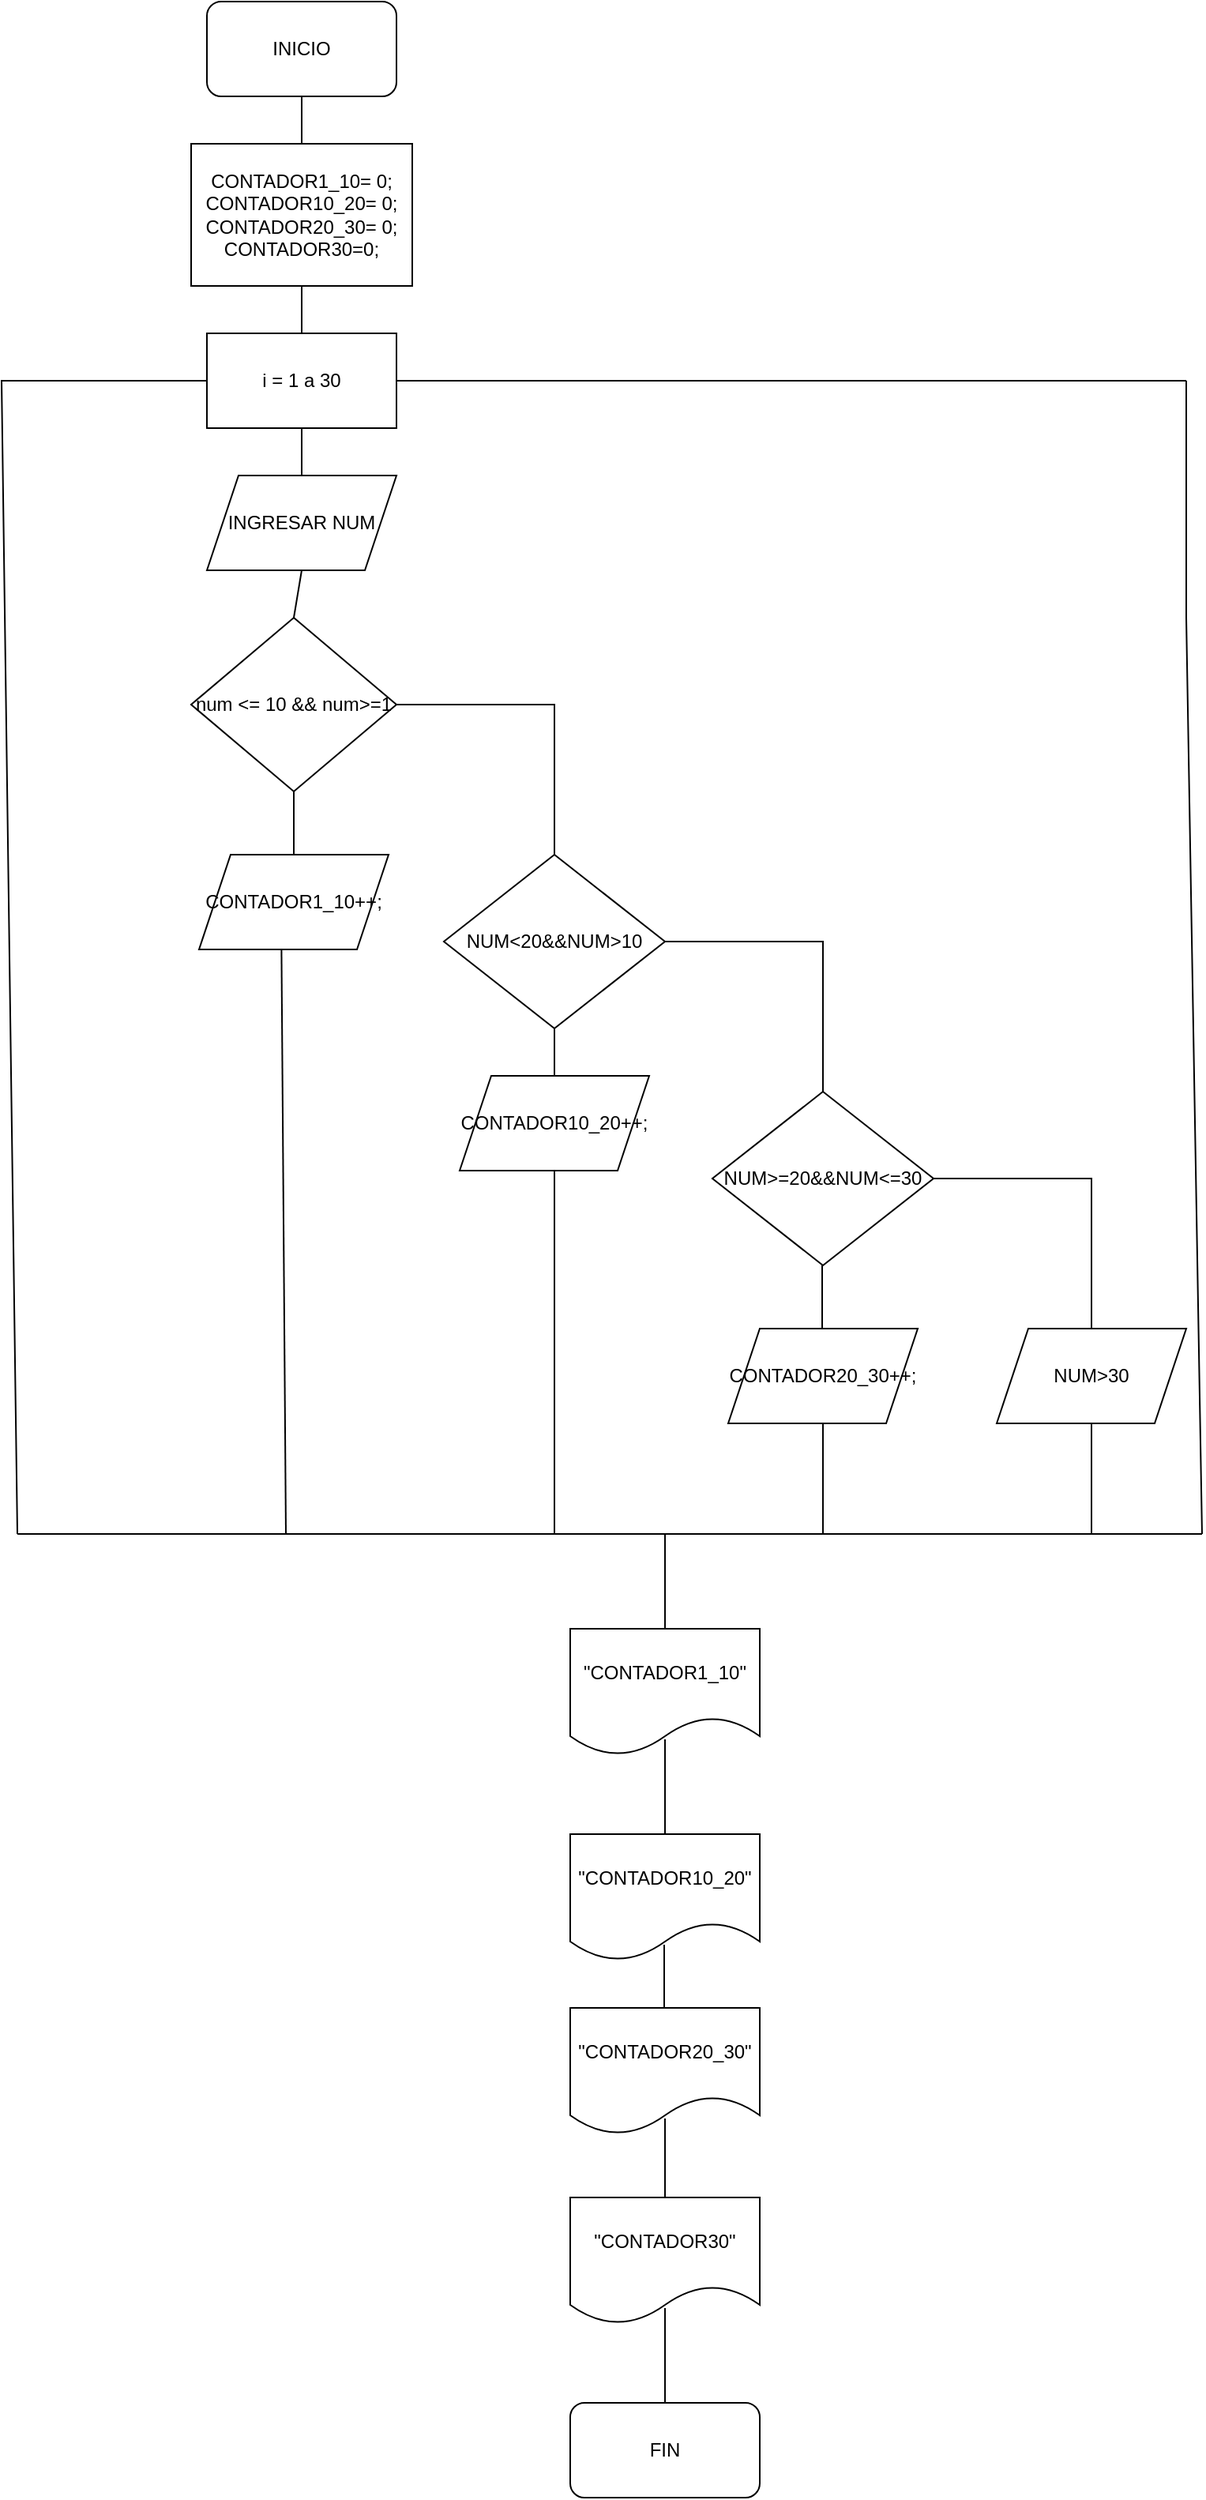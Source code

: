 <mxfile version="17.5.0" type="device"><diagram id="TqsLNYy1kDecYRHZaRop" name="Page-1"><mxGraphModel dx="1038" dy="547" grid="1" gridSize="10" guides="1" tooltips="1" connect="1" arrows="1" fold="1" page="1" pageScale="1" pageWidth="827" pageHeight="1169" math="0" shadow="0"><root><mxCell id="0"/><mxCell id="1" parent="0"/><mxCell id="L7jnzHlEEAITe2ADBhIY-1" value="INICIO" style="rounded=1;whiteSpace=wrap;html=1;" vertex="1" parent="1"><mxGeometry x="350" y="50" width="120" height="60" as="geometry"/></mxCell><mxCell id="L7jnzHlEEAITe2ADBhIY-2" value="CONTADOR1_10= 0;&lt;br&gt;CONTADOR10_20= 0;&lt;br&gt;CONTADOR20_30= 0;&lt;br&gt;CONTADOR30=0;" style="rounded=0;whiteSpace=wrap;html=1;" vertex="1" parent="1"><mxGeometry x="340" y="140" width="140" height="90" as="geometry"/></mxCell><mxCell id="L7jnzHlEEAITe2ADBhIY-3" value="" style="endArrow=none;html=1;rounded=0;exitX=0.5;exitY=0;exitDx=0;exitDy=0;entryX=0.5;entryY=1;entryDx=0;entryDy=0;" edge="1" parent="1" source="L7jnzHlEEAITe2ADBhIY-2" target="L7jnzHlEEAITe2ADBhIY-1"><mxGeometry width="50" height="50" relative="1" as="geometry"><mxPoint x="370" y="160" as="sourcePoint"/><mxPoint x="420" y="110" as="targetPoint"/></mxGeometry></mxCell><mxCell id="L7jnzHlEEAITe2ADBhIY-4" value="i = 1 a 30" style="rounded=0;whiteSpace=wrap;html=1;" vertex="1" parent="1"><mxGeometry x="350" y="260" width="120" height="60" as="geometry"/></mxCell><mxCell id="L7jnzHlEEAITe2ADBhIY-5" value="INGRESAR NUM" style="shape=parallelogram;perimeter=parallelogramPerimeter;whiteSpace=wrap;html=1;fixedSize=1;" vertex="1" parent="1"><mxGeometry x="350" y="350" width="120" height="60" as="geometry"/></mxCell><mxCell id="L7jnzHlEEAITe2ADBhIY-6" value="num &amp;lt;= 10 &amp;amp;&amp;amp; num&amp;gt;=1" style="rhombus;whiteSpace=wrap;html=1;" vertex="1" parent="1"><mxGeometry x="340" y="440" width="130" height="110" as="geometry"/></mxCell><mxCell id="L7jnzHlEEAITe2ADBhIY-7" value="CONTADOR1_10++;" style="shape=parallelogram;perimeter=parallelogramPerimeter;whiteSpace=wrap;html=1;fixedSize=1;" vertex="1" parent="1"><mxGeometry x="345" y="590" width="120" height="60" as="geometry"/></mxCell><mxCell id="L7jnzHlEEAITe2ADBhIY-8" value="" style="endArrow=none;html=1;rounded=0;entryX=0.5;entryY=1;entryDx=0;entryDy=0;exitX=0.5;exitY=0;exitDx=0;exitDy=0;" edge="1" parent="1" source="L7jnzHlEEAITe2ADBhIY-5" target="L7jnzHlEEAITe2ADBhIY-4"><mxGeometry width="50" height="50" relative="1" as="geometry"><mxPoint x="390" y="370" as="sourcePoint"/><mxPoint x="440" y="320" as="targetPoint"/></mxGeometry></mxCell><mxCell id="L7jnzHlEEAITe2ADBhIY-9" value="" style="endArrow=none;html=1;rounded=0;exitX=0.5;exitY=0;exitDx=0;exitDy=0;entryX=0.5;entryY=1;entryDx=0;entryDy=0;" edge="1" parent="1" source="L7jnzHlEEAITe2ADBhIY-6" target="L7jnzHlEEAITe2ADBhIY-5"><mxGeometry width="50" height="50" relative="1" as="geometry"><mxPoint x="360" y="460" as="sourcePoint"/><mxPoint x="410" y="410" as="targetPoint"/></mxGeometry></mxCell><mxCell id="L7jnzHlEEAITe2ADBhIY-10" value="" style="endArrow=none;html=1;rounded=0;exitX=0.5;exitY=0;exitDx=0;exitDy=0;entryX=0.5;entryY=1;entryDx=0;entryDy=0;" edge="1" parent="1" source="L7jnzHlEEAITe2ADBhIY-7" target="L7jnzHlEEAITe2ADBhIY-6"><mxGeometry width="50" height="50" relative="1" as="geometry"><mxPoint x="360" y="600" as="sourcePoint"/><mxPoint x="410" y="550" as="targetPoint"/></mxGeometry></mxCell><mxCell id="L7jnzHlEEAITe2ADBhIY-11" value="" style="endArrow=none;html=1;rounded=0;exitX=0.5;exitY=0;exitDx=0;exitDy=0;" edge="1" parent="1" source="L7jnzHlEEAITe2ADBhIY-4"><mxGeometry width="50" height="50" relative="1" as="geometry"><mxPoint x="360" y="280" as="sourcePoint"/><mxPoint x="410" y="230" as="targetPoint"/></mxGeometry></mxCell><mxCell id="L7jnzHlEEAITe2ADBhIY-12" value="" style="endArrow=none;html=1;rounded=0;exitX=1;exitY=0.5;exitDx=0;exitDy=0;" edge="1" parent="1" source="L7jnzHlEEAITe2ADBhIY-6"><mxGeometry width="50" height="50" relative="1" as="geometry"><mxPoint x="480" y="500" as="sourcePoint"/><mxPoint x="570" y="590" as="targetPoint"/><Array as="points"><mxPoint x="570" y="495"/></Array></mxGeometry></mxCell><mxCell id="L7jnzHlEEAITe2ADBhIY-13" value="NUM&amp;lt;20&amp;amp;&amp;amp;NUM&amp;gt;10" style="rhombus;whiteSpace=wrap;html=1;" vertex="1" parent="1"><mxGeometry x="500" y="590" width="140" height="110" as="geometry"/></mxCell><mxCell id="L7jnzHlEEAITe2ADBhIY-15" value="" style="endArrow=none;html=1;rounded=0;entryX=0.5;entryY=1;entryDx=0;entryDy=0;" edge="1" parent="1" target="L7jnzHlEEAITe2ADBhIY-13"><mxGeometry width="50" height="50" relative="1" as="geometry"><mxPoint x="570" y="730" as="sourcePoint"/><mxPoint x="580" y="700" as="targetPoint"/></mxGeometry></mxCell><mxCell id="L7jnzHlEEAITe2ADBhIY-16" value="" style="endArrow=none;html=1;rounded=0;exitX=1;exitY=0.5;exitDx=0;exitDy=0;" edge="1" parent="1"><mxGeometry width="50" height="50" relative="1" as="geometry"><mxPoint x="640" y="645" as="sourcePoint"/><mxPoint x="740" y="740" as="targetPoint"/><Array as="points"><mxPoint x="740" y="645"/></Array></mxGeometry></mxCell><mxCell id="L7jnzHlEEAITe2ADBhIY-17" value="NUM&amp;gt;=20&amp;amp;&amp;amp;NUM&amp;lt;=30" style="rhombus;whiteSpace=wrap;html=1;" vertex="1" parent="1"><mxGeometry x="670" y="740" width="140" height="110" as="geometry"/></mxCell><mxCell id="L7jnzHlEEAITe2ADBhIY-18" value="" style="endArrow=none;html=1;rounded=0;entryX=0.5;entryY=1;entryDx=0;entryDy=0;" edge="1" parent="1"><mxGeometry width="50" height="50" relative="1" as="geometry"><mxPoint x="739.5" y="890" as="sourcePoint"/><mxPoint x="739.5" y="850" as="targetPoint"/></mxGeometry></mxCell><mxCell id="L7jnzHlEEAITe2ADBhIY-20" value="" style="endArrow=none;html=1;rounded=0;exitX=1;exitY=0.5;exitDx=0;exitDy=0;" edge="1" parent="1"><mxGeometry width="50" height="50" relative="1" as="geometry"><mxPoint x="810" y="795" as="sourcePoint"/><mxPoint x="910" y="890" as="targetPoint"/><Array as="points"><mxPoint x="910" y="795"/></Array></mxGeometry></mxCell><mxCell id="L7jnzHlEEAITe2ADBhIY-21" value="NUM&amp;gt;30" style="shape=parallelogram;perimeter=parallelogramPerimeter;whiteSpace=wrap;html=1;fixedSize=1;" vertex="1" parent="1"><mxGeometry x="850" y="890" width="120" height="60" as="geometry"/></mxCell><mxCell id="L7jnzHlEEAITe2ADBhIY-23" value="&lt;span&gt;CONTADOR20_30++;&lt;/span&gt;" style="shape=parallelogram;perimeter=parallelogramPerimeter;whiteSpace=wrap;html=1;fixedSize=1;" vertex="1" parent="1"><mxGeometry x="680" y="890" width="120" height="60" as="geometry"/></mxCell><mxCell id="L7jnzHlEEAITe2ADBhIY-24" value="&lt;span&gt;CONTADOR10_20++;&lt;/span&gt;" style="shape=parallelogram;perimeter=parallelogramPerimeter;whiteSpace=wrap;html=1;fixedSize=1;" vertex="1" parent="1"><mxGeometry x="510" y="730" width="120" height="60" as="geometry"/></mxCell><mxCell id="L7jnzHlEEAITe2ADBhIY-25" value="" style="endArrow=none;html=1;rounded=0;entryX=0;entryY=0.5;entryDx=0;entryDy=0;" edge="1" parent="1" target="L7jnzHlEEAITe2ADBhIY-4"><mxGeometry width="50" height="50" relative="1" as="geometry"><mxPoint x="230" y="1020" as="sourcePoint"/><mxPoint x="340" y="280" as="targetPoint"/><Array as="points"><mxPoint x="220" y="290"/></Array></mxGeometry></mxCell><mxCell id="L7jnzHlEEAITe2ADBhIY-26" value="" style="endArrow=none;html=1;rounded=0;entryX=0.435;entryY=1.003;entryDx=0;entryDy=0;entryPerimeter=0;" edge="1" parent="1" target="L7jnzHlEEAITe2ADBhIY-7"><mxGeometry width="50" height="50" relative="1" as="geometry"><mxPoint x="400" y="1020" as="sourcePoint"/><mxPoint x="420" y="750" as="targetPoint"/></mxGeometry></mxCell><mxCell id="L7jnzHlEEAITe2ADBhIY-27" value="" style="endArrow=none;html=1;rounded=0;entryX=0.5;entryY=1;entryDx=0;entryDy=0;" edge="1" parent="1" target="L7jnzHlEEAITe2ADBhIY-24"><mxGeometry width="50" height="50" relative="1" as="geometry"><mxPoint x="570" y="1020" as="sourcePoint"/><mxPoint x="590" y="830" as="targetPoint"/></mxGeometry></mxCell><mxCell id="L7jnzHlEEAITe2ADBhIY-28" value="" style="endArrow=none;html=1;rounded=0;entryX=0.5;entryY=1;entryDx=0;entryDy=0;" edge="1" parent="1" target="L7jnzHlEEAITe2ADBhIY-23"><mxGeometry width="50" height="50" relative="1" as="geometry"><mxPoint x="740" y="1020" as="sourcePoint"/><mxPoint x="750" y="950" as="targetPoint"/></mxGeometry></mxCell><mxCell id="L7jnzHlEEAITe2ADBhIY-29" value="" style="endArrow=none;html=1;rounded=0;" edge="1" parent="1"><mxGeometry width="50" height="50" relative="1" as="geometry"><mxPoint x="910" y="1020" as="sourcePoint"/><mxPoint x="910" y="950" as="targetPoint"/></mxGeometry></mxCell><mxCell id="L7jnzHlEEAITe2ADBhIY-30" value="" style="endArrow=none;html=1;rounded=0;" edge="1" parent="1"><mxGeometry width="50" height="50" relative="1" as="geometry"><mxPoint x="230" y="1020" as="sourcePoint"/><mxPoint x="910" y="1020" as="targetPoint"/></mxGeometry></mxCell><mxCell id="L7jnzHlEEAITe2ADBhIY-31" value="" style="endArrow=none;html=1;rounded=0;exitX=1;exitY=0.5;exitDx=0;exitDy=0;" edge="1" parent="1" source="L7jnzHlEEAITe2ADBhIY-4"><mxGeometry width="50" height="50" relative="1" as="geometry"><mxPoint x="470" y="300" as="sourcePoint"/><mxPoint x="970" y="290" as="targetPoint"/></mxGeometry></mxCell><mxCell id="L7jnzHlEEAITe2ADBhIY-32" value="" style="endArrow=none;html=1;rounded=0;" edge="1" parent="1"><mxGeometry width="50" height="50" relative="1" as="geometry"><mxPoint x="980" y="1020" as="sourcePoint"/><mxPoint x="970" y="290" as="targetPoint"/><Array as="points"><mxPoint x="970" y="440"/></Array></mxGeometry></mxCell><mxCell id="L7jnzHlEEAITe2ADBhIY-33" value="" style="endArrow=none;html=1;rounded=0;" edge="1" parent="1"><mxGeometry width="50" height="50" relative="1" as="geometry"><mxPoint x="910" y="1020" as="sourcePoint"/><mxPoint x="980" y="1020" as="targetPoint"/></mxGeometry></mxCell><mxCell id="L7jnzHlEEAITe2ADBhIY-34" value="" style="endArrow=none;html=1;rounded=0;" edge="1" parent="1"><mxGeometry width="50" height="50" relative="1" as="geometry"><mxPoint x="640" y="1080" as="sourcePoint"/><mxPoint x="640" y="1020" as="targetPoint"/></mxGeometry></mxCell><mxCell id="L7jnzHlEEAITe2ADBhIY-35" value="&quot;CONTADOR1_10&quot;" style="shape=document;whiteSpace=wrap;html=1;boundedLbl=1;" vertex="1" parent="1"><mxGeometry x="580" y="1080" width="120" height="80" as="geometry"/></mxCell><mxCell id="L7jnzHlEEAITe2ADBhIY-36" value="" style="endArrow=none;html=1;rounded=0;entryX=0.5;entryY=0.875;entryDx=0;entryDy=0;entryPerimeter=0;" edge="1" parent="1" target="L7jnzHlEEAITe2ADBhIY-35"><mxGeometry width="50" height="50" relative="1" as="geometry"><mxPoint x="640" y="1210" as="sourcePoint"/><mxPoint x="660" y="1170" as="targetPoint"/></mxGeometry></mxCell><mxCell id="L7jnzHlEEAITe2ADBhIY-37" value="&quot;CONTADOR10_20&quot;" style="shape=document;whiteSpace=wrap;html=1;boundedLbl=1;" vertex="1" parent="1"><mxGeometry x="580" y="1210" width="120" height="80" as="geometry"/></mxCell><mxCell id="L7jnzHlEEAITe2ADBhIY-38" value="" style="endArrow=none;html=1;rounded=0;entryX=0.5;entryY=0.875;entryDx=0;entryDy=0;entryPerimeter=0;" edge="1" parent="1"><mxGeometry width="50" height="50" relative="1" as="geometry"><mxPoint x="639.5" y="1340" as="sourcePoint"/><mxPoint x="639.5" y="1280" as="targetPoint"/></mxGeometry></mxCell><mxCell id="L7jnzHlEEAITe2ADBhIY-39" value="&quot;CONTADOR20_30&quot;" style="shape=document;whiteSpace=wrap;html=1;boundedLbl=1;" vertex="1" parent="1"><mxGeometry x="580" y="1320" width="120" height="80" as="geometry"/></mxCell><mxCell id="L7jnzHlEEAITe2ADBhIY-40" value="" style="endArrow=none;html=1;rounded=0;entryX=0.5;entryY=0.875;entryDx=0;entryDy=0;entryPerimeter=0;" edge="1" parent="1"><mxGeometry width="50" height="50" relative="1" as="geometry"><mxPoint x="640" y="1450" as="sourcePoint"/><mxPoint x="640" y="1390" as="targetPoint"/></mxGeometry></mxCell><mxCell id="L7jnzHlEEAITe2ADBhIY-41" value="&quot;CONTADOR30&quot;" style="shape=document;whiteSpace=wrap;html=1;boundedLbl=1;" vertex="1" parent="1"><mxGeometry x="580" y="1440" width="120" height="80" as="geometry"/></mxCell><mxCell id="L7jnzHlEEAITe2ADBhIY-42" value="" style="endArrow=none;html=1;rounded=0;entryX=0.5;entryY=0.875;entryDx=0;entryDy=0;entryPerimeter=0;" edge="1" parent="1"><mxGeometry width="50" height="50" relative="1" as="geometry"><mxPoint x="640" y="1570" as="sourcePoint"/><mxPoint x="640" y="1510" as="targetPoint"/></mxGeometry></mxCell><mxCell id="L7jnzHlEEAITe2ADBhIY-43" value="FIN" style="rounded=1;whiteSpace=wrap;html=1;" vertex="1" parent="1"><mxGeometry x="580" y="1570" width="120" height="60" as="geometry"/></mxCell></root></mxGraphModel></diagram></mxfile>